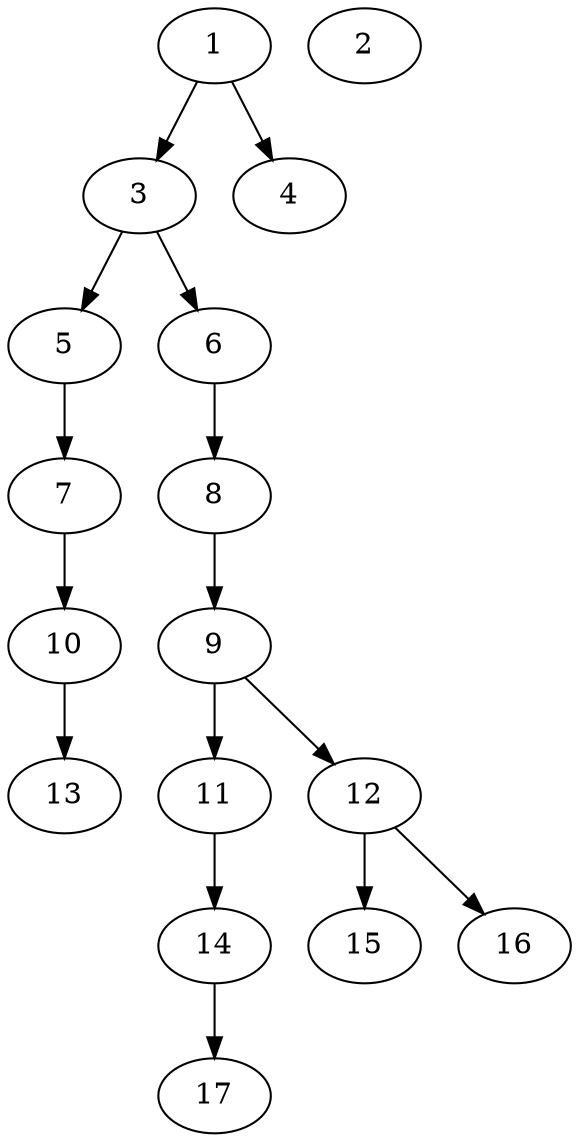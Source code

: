 // DAG (tier=1-easy, mode=compute, n=17, ccr=0.271, fat=0.403, density=0.350, regular=0.714, jump=0.073, mindata=262144, maxdata=2097152)
// DAG automatically generated by daggen at Sun Aug 24 16:33:32 2025
// /home/ermia/Project/Environments/daggen/bin/daggen --dot --ccr 0.271 --fat 0.403 --regular 0.714 --density 0.350 --jump 0.073 --mindata 262144 --maxdata 2097152 -n 17 
digraph G {
  1 [size="3273436168192000000", alpha="0.14", expect_size="1636718084096000000"]
  1 -> 3 [size ="17637048320000"]
  1 -> 4 [size ="17637048320000"]
  2 [size="1221803502905327616", alpha="0.00", expect_size="610901751452663808"]
  3 [size="2673425020560072", alpha="0.09", expect_size="1336712510280036"]
  3 -> 5 [size ="3446719643648"]
  3 -> 6 [size ="3446719643648"]
  4 [size="433152167912877", alpha="0.01", expect_size="216576083956438"]
  5 [size="592115512883405", alpha="0.18", expect_size="296057756441702"]
  5 -> 7 [size ="886046720000"]
  6 [size="2743881331507198", alpha="0.04", expect_size="1371940665753599"]
  6 -> 8 [size ="2139304755200"]
  7 [size="3307416204607488000", alpha="0.01", expect_size="1653708102303744000"]
  7 -> 10 [size ="17758892851200"]
  8 [size="445621337814646", alpha="0.09", expect_size="222810668907323"]
  8 -> 9 [size ="23171382116352"]
  9 [size="863671752327168000", alpha="0.16", expect_size="431835876163584000"]
  9 -> 11 [size ="7255307059200"]
  9 -> 12 [size ="7255307059200"]
  10 [size="4147331026089148416", alpha="0.19", expect_size="2073665513044574208"]
  10 -> 13 [size ="20650748018688"]
  11 [size="1180057246742880", alpha="0.07", expect_size="590028623371440"]
  11 -> 14 [size ="21047487234048"]
  12 [size="311511323689091072", alpha="0.05", expect_size="155755661844545536"]
  12 -> 15 [size ="3676257124352"]
  12 -> 16 [size ="3676257124352"]
  13 [size="984727352904438", alpha="0.02", expect_size="492363676452219"]
  14 [size="1435337948341918", alpha="0.10", expect_size="717668974170959"]
  14 -> 17 [size ="26608337420288"]
  15 [size="2971674196926529536", alpha="0.09", expect_size="1485837098463264768"]
  16 [size="6237031978680016", alpha="0.11", expect_size="3118515989340008"]
  17 [size="1911647131215593472", alpha="0.05", expect_size="955823565607796736"]
}